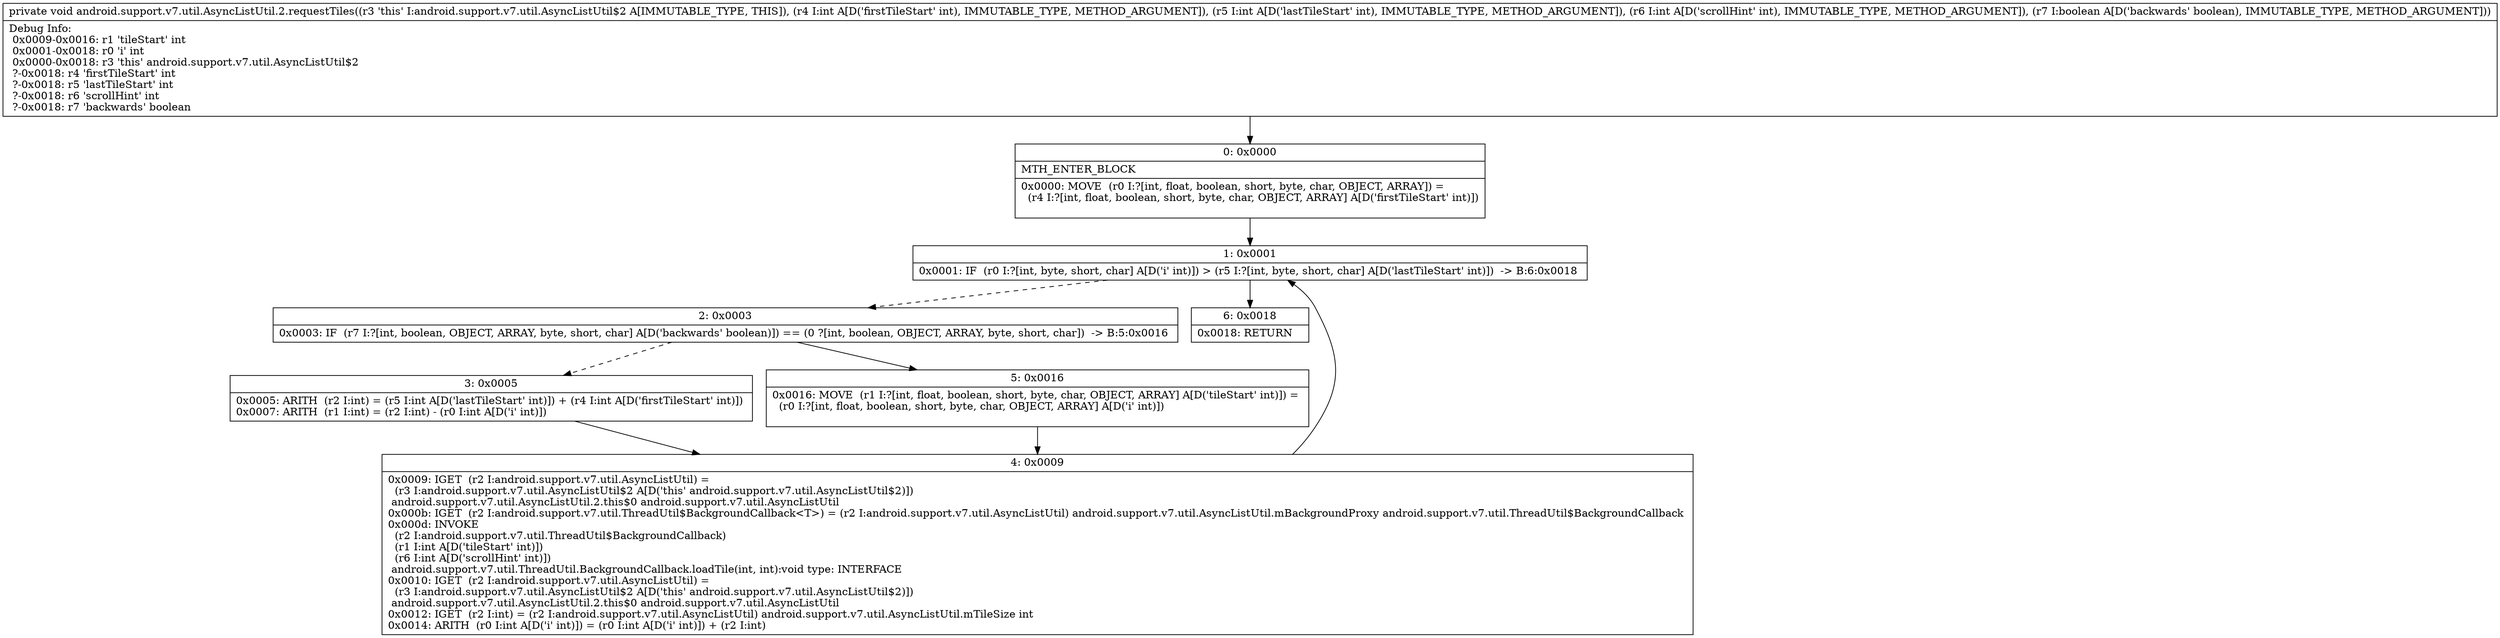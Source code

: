 digraph "CFG forandroid.support.v7.util.AsyncListUtil.2.requestTiles(IIIZ)V" {
Node_0 [shape=record,label="{0\:\ 0x0000|MTH_ENTER_BLOCK\l|0x0000: MOVE  (r0 I:?[int, float, boolean, short, byte, char, OBJECT, ARRAY]) = \l  (r4 I:?[int, float, boolean, short, byte, char, OBJECT, ARRAY] A[D('firstTileStart' int)])\l \l}"];
Node_1 [shape=record,label="{1\:\ 0x0001|0x0001: IF  (r0 I:?[int, byte, short, char] A[D('i' int)]) \> (r5 I:?[int, byte, short, char] A[D('lastTileStart' int)])  \-\> B:6:0x0018 \l}"];
Node_2 [shape=record,label="{2\:\ 0x0003|0x0003: IF  (r7 I:?[int, boolean, OBJECT, ARRAY, byte, short, char] A[D('backwards' boolean)]) == (0 ?[int, boolean, OBJECT, ARRAY, byte, short, char])  \-\> B:5:0x0016 \l}"];
Node_3 [shape=record,label="{3\:\ 0x0005|0x0005: ARITH  (r2 I:int) = (r5 I:int A[D('lastTileStart' int)]) + (r4 I:int A[D('firstTileStart' int)]) \l0x0007: ARITH  (r1 I:int) = (r2 I:int) \- (r0 I:int A[D('i' int)]) \l}"];
Node_4 [shape=record,label="{4\:\ 0x0009|0x0009: IGET  (r2 I:android.support.v7.util.AsyncListUtil) = \l  (r3 I:android.support.v7.util.AsyncListUtil$2 A[D('this' android.support.v7.util.AsyncListUtil$2)])\l android.support.v7.util.AsyncListUtil.2.this$0 android.support.v7.util.AsyncListUtil \l0x000b: IGET  (r2 I:android.support.v7.util.ThreadUtil$BackgroundCallback\<T\>) = (r2 I:android.support.v7.util.AsyncListUtil) android.support.v7.util.AsyncListUtil.mBackgroundProxy android.support.v7.util.ThreadUtil$BackgroundCallback \l0x000d: INVOKE  \l  (r2 I:android.support.v7.util.ThreadUtil$BackgroundCallback)\l  (r1 I:int A[D('tileStart' int)])\l  (r6 I:int A[D('scrollHint' int)])\l android.support.v7.util.ThreadUtil.BackgroundCallback.loadTile(int, int):void type: INTERFACE \l0x0010: IGET  (r2 I:android.support.v7.util.AsyncListUtil) = \l  (r3 I:android.support.v7.util.AsyncListUtil$2 A[D('this' android.support.v7.util.AsyncListUtil$2)])\l android.support.v7.util.AsyncListUtil.2.this$0 android.support.v7.util.AsyncListUtil \l0x0012: IGET  (r2 I:int) = (r2 I:android.support.v7.util.AsyncListUtil) android.support.v7.util.AsyncListUtil.mTileSize int \l0x0014: ARITH  (r0 I:int A[D('i' int)]) = (r0 I:int A[D('i' int)]) + (r2 I:int) \l}"];
Node_5 [shape=record,label="{5\:\ 0x0016|0x0016: MOVE  (r1 I:?[int, float, boolean, short, byte, char, OBJECT, ARRAY] A[D('tileStart' int)]) = \l  (r0 I:?[int, float, boolean, short, byte, char, OBJECT, ARRAY] A[D('i' int)])\l \l}"];
Node_6 [shape=record,label="{6\:\ 0x0018|0x0018: RETURN   \l}"];
MethodNode[shape=record,label="{private void android.support.v7.util.AsyncListUtil.2.requestTiles((r3 'this' I:android.support.v7.util.AsyncListUtil$2 A[IMMUTABLE_TYPE, THIS]), (r4 I:int A[D('firstTileStart' int), IMMUTABLE_TYPE, METHOD_ARGUMENT]), (r5 I:int A[D('lastTileStart' int), IMMUTABLE_TYPE, METHOD_ARGUMENT]), (r6 I:int A[D('scrollHint' int), IMMUTABLE_TYPE, METHOD_ARGUMENT]), (r7 I:boolean A[D('backwards' boolean), IMMUTABLE_TYPE, METHOD_ARGUMENT]))  | Debug Info:\l  0x0009\-0x0016: r1 'tileStart' int\l  0x0001\-0x0018: r0 'i' int\l  0x0000\-0x0018: r3 'this' android.support.v7.util.AsyncListUtil$2\l  ?\-0x0018: r4 'firstTileStart' int\l  ?\-0x0018: r5 'lastTileStart' int\l  ?\-0x0018: r6 'scrollHint' int\l  ?\-0x0018: r7 'backwards' boolean\l}"];
MethodNode -> Node_0;
Node_0 -> Node_1;
Node_1 -> Node_2[style=dashed];
Node_1 -> Node_6;
Node_2 -> Node_3[style=dashed];
Node_2 -> Node_5;
Node_3 -> Node_4;
Node_4 -> Node_1;
Node_5 -> Node_4;
}

